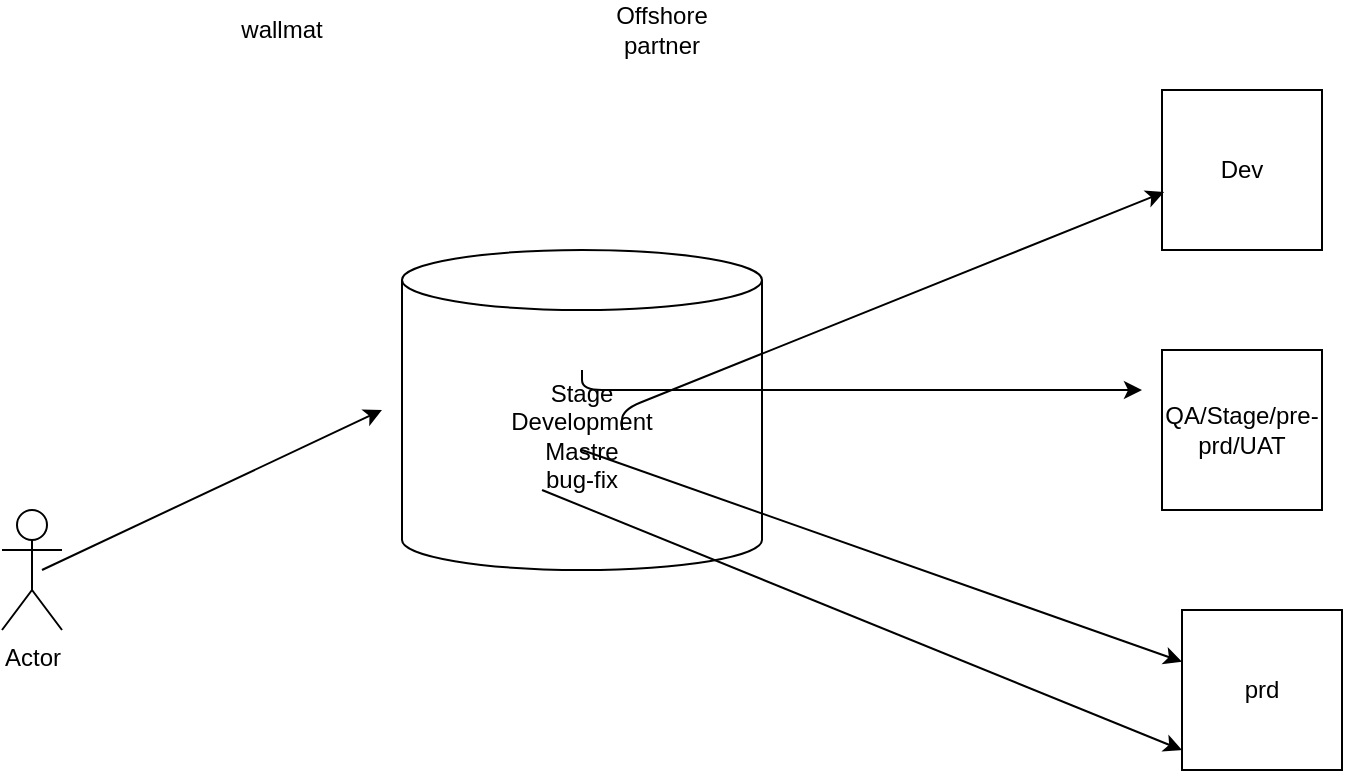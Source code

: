 <mxfile version="13.10.1" type="github" pages="2"><diagram id="FYyjxfDgaDg6tCX9EbnQ" name="Page-1"><mxGraphModel dx="946" dy="534" grid="1" gridSize="10" guides="1" tooltips="1" connect="1" arrows="1" fold="1" page="1" pageScale="1" pageWidth="850" pageHeight="1100" math="0" shadow="0"><root><mxCell id="0"/><mxCell id="1" parent="0"/><mxCell id="M5TQye9ctxU07gMT7oDW-1" value="Dev" style="whiteSpace=wrap;html=1;aspect=fixed;" parent="1" vertex="1"><mxGeometry x="620" y="70" width="80" height="80" as="geometry"/></mxCell><mxCell id="M5TQye9ctxU07gMT7oDW-2" value="QA/Stage/pre-prd/UAT" style="whiteSpace=wrap;html=1;aspect=fixed;" parent="1" vertex="1"><mxGeometry x="620" y="200" width="80" height="80" as="geometry"/></mxCell><mxCell id="M5TQye9ctxU07gMT7oDW-3" value="prd" style="whiteSpace=wrap;html=1;aspect=fixed;" parent="1" vertex="1"><mxGeometry x="630" y="330" width="80" height="80" as="geometry"/></mxCell><mxCell id="M5TQye9ctxU07gMT7oDW-4" value="wallmat&lt;span style=&quot;color: rgba(0 , 0 , 0 , 0) ; font-family: monospace ; font-size: 0px&quot;&gt;%3CmxGraphModel%3E%3Croot%3E%3CmxCell%20id%3D%220%22%2F%3E%3CmxCell%20id%3D%221%22%20parent%3D%220%22%2F%3E%3CmxCell%20id%3D%222%22%20value%3D%22%22%20style%3D%22whiteSpace%3Dwrap%3Bhtml%3D1%3Baspect%3Dfixed%3B%22%20vertex%3D%221%22%20parent%3D%221%22%3E%3CmxGeometry%20x%3D%22580%22%20y%3D%22160%22%20width%3D%2280%22%20height%3D%2280%22%20as%3D%22geometry%22%2F%3E%3C%2FmxCell%3E%3C%2Froot%3E%3C%2FmxGraphModel%3E&lt;/span&gt;" style="text;html=1;strokeColor=none;fillColor=none;align=center;verticalAlign=middle;whiteSpace=wrap;rounded=0;" parent="1" vertex="1"><mxGeometry x="160" y="30" width="40" height="20" as="geometry"/></mxCell><mxCell id="M5TQye9ctxU07gMT7oDW-5" value="Offshore partner" style="text;html=1;strokeColor=none;fillColor=none;align=center;verticalAlign=middle;whiteSpace=wrap;rounded=0;" parent="1" vertex="1"><mxGeometry x="350" y="30" width="40" height="20" as="geometry"/></mxCell><mxCell id="M5TQye9ctxU07gMT7oDW-6" value="Stage&lt;br&gt;Development&lt;br&gt;Mastre&lt;br&gt;bug-fix" style="shape=cylinder3;whiteSpace=wrap;html=1;boundedLbl=1;backgroundOutline=1;size=15;" parent="1" vertex="1"><mxGeometry x="240" y="150" width="180" height="160" as="geometry"/></mxCell><mxCell id="M5TQye9ctxU07gMT7oDW-7" value="Actor" style="shape=umlActor;verticalLabelPosition=bottom;verticalAlign=top;html=1;outlineConnect=0;" parent="1" vertex="1"><mxGeometry x="40" y="280" width="30" height="60" as="geometry"/></mxCell><mxCell id="M5TQye9ctxU07gMT7oDW-8" value="" style="endArrow=classic;html=1;" parent="1" edge="1"><mxGeometry width="50" height="50" relative="1" as="geometry"><mxPoint x="60" y="310" as="sourcePoint"/><mxPoint x="230" y="230" as="targetPoint"/><Array as="points"><mxPoint x="60" y="310"/></Array></mxGeometry></mxCell><mxCell id="M5TQye9ctxU07gMT7oDW-9" value="" style="endArrow=classic;html=1;" parent="1" edge="1"><mxGeometry width="50" height="50" relative="1" as="geometry"><mxPoint x="330" y="210" as="sourcePoint"/><mxPoint x="610" y="220" as="targetPoint"/><Array as="points"><mxPoint x="330" y="220"/></Array></mxGeometry></mxCell><mxCell id="M5TQye9ctxU07gMT7oDW-10" value="" style="endArrow=classic;html=1;entryX=0.013;entryY=0.638;entryDx=0;entryDy=0;entryPerimeter=0;" parent="1" target="M5TQye9ctxU07gMT7oDW-1" edge="1"><mxGeometry width="50" height="50" relative="1" as="geometry"><mxPoint x="350" y="240" as="sourcePoint"/><mxPoint x="450" y="220" as="targetPoint"/><Array as="points"><mxPoint x="350" y="240"/><mxPoint x="350" y="230"/></Array></mxGeometry></mxCell><mxCell id="M5TQye9ctxU07gMT7oDW-13" value="" style="endArrow=classic;html=1;exitX=0.5;exitY=0.625;exitDx=0;exitDy=0;exitPerimeter=0;" parent="1" source="M5TQye9ctxU07gMT7oDW-6" target="M5TQye9ctxU07gMT7oDW-3" edge="1"><mxGeometry width="50" height="50" relative="1" as="geometry"><mxPoint x="550" y="400" as="sourcePoint"/><mxPoint x="600" y="350" as="targetPoint"/></mxGeometry></mxCell><mxCell id="M5TQye9ctxU07gMT7oDW-16" value="" style="endArrow=classic;html=1;exitX=0.389;exitY=0.75;exitDx=0;exitDy=0;exitPerimeter=0;" parent="1" source="M5TQye9ctxU07gMT7oDW-6" edge="1"><mxGeometry width="50" height="50" relative="1" as="geometry"><mxPoint x="580" y="450" as="sourcePoint"/><mxPoint x="630" y="400" as="targetPoint"/></mxGeometry></mxCell></root></mxGraphModel></diagram><diagram id="B1zHKcF43YSL2UDEIcd7" name="Page-2"><mxGraphModel dx="946" dy="534" grid="1" gridSize="10" guides="1" tooltips="1" connect="1" arrows="1" fold="1" page="1" pageScale="1" pageWidth="850" pageHeight="1100" math="0" shadow="0"><root><mxCell id="d2nsQfct5l5wNlaMXnFM-0"/><mxCell id="d2nsQfct5l5wNlaMXnFM-1" parent="d2nsQfct5l5wNlaMXnFM-0"/><mxCell id="aJUBJvy3C2B3bCwvQ8P1-0" value="Tomcat&lt;br&gt;Java&lt;br&gt;" style="whiteSpace=wrap;html=1;aspect=fixed;" vertex="1" parent="d2nsQfct5l5wNlaMXnFM-1"><mxGeometry x="540" y="90" width="80" height="80" as="geometry"/></mxCell><mxCell id="aJUBJvy3C2B3bCwvQ8P1-1" value="Jenkins&lt;br&gt;Java&lt;br&gt;Maven&lt;br&gt;Git&lt;br&gt;Terraform&lt;br&gt;" style="whiteSpace=wrap;html=1;aspect=fixed;" vertex="1" parent="d2nsQfct5l5wNlaMXnFM-1"><mxGeometry x="270" y="170" width="110" height="110" as="geometry"/></mxCell><mxCell id="aJUBJvy3C2B3bCwvQ8P1-2" value="CodeRepo" style="shape=cylinder3;whiteSpace=wrap;html=1;boundedLbl=1;backgroundOutline=1;size=15;" vertex="1" parent="d2nsQfct5l5wNlaMXnFM-1"><mxGeometry x="80" y="80" width="60" height="80" as="geometry"/></mxCell><mxCell id="aJUBJvy3C2B3bCwvQ8P1-3" value="" style="endArrow=classic;html=1;entryX=0;entryY=0.25;entryDx=0;entryDy=0;exitX=0.855;exitY=1;exitDx=0;exitDy=-4.35;exitPerimeter=0;" edge="1" parent="d2nsQfct5l5wNlaMXnFM-1" source="aJUBJvy3C2B3bCwvQ8P1-2" target="aJUBJvy3C2B3bCwvQ8P1-1"><mxGeometry width="50" height="50" relative="1" as="geometry"><mxPoint x="140" y="190" as="sourcePoint"/><mxPoint x="190" y="140" as="targetPoint"/></mxGeometry></mxCell><mxCell id="aJUBJvy3C2B3bCwvQ8P1-4" value="ArtiFactRepo&lt;br&gt;Nexus" style="whiteSpace=wrap;html=1;aspect=fixed;" vertex="1" parent="d2nsQfct5l5wNlaMXnFM-1"><mxGeometry x="443" y="310" width="80" height="80" as="geometry"/></mxCell><mxCell id="aJUBJvy3C2B3bCwvQ8P1-5" value="" style="endArrow=classic;html=1;" edge="1" parent="d2nsQfct5l5wNlaMXnFM-1" source="aJUBJvy3C2B3bCwvQ8P1-1" target="aJUBJvy3C2B3bCwvQ8P1-4"><mxGeometry width="50" height="50" relative="1" as="geometry"><mxPoint x="370" y="320" as="sourcePoint"/><mxPoint x="420" y="270" as="targetPoint"/></mxGeometry></mxCell><mxCell id="aJUBJvy3C2B3bCwvQ8P1-6" value="" style="endArrow=classic;html=1;entryX=0;entryY=0.75;entryDx=0;entryDy=0;" edge="1" parent="d2nsQfct5l5wNlaMXnFM-1" target="aJUBJvy3C2B3bCwvQ8P1-0"><mxGeometry width="50" height="50" relative="1" as="geometry"><mxPoint x="380" y="240" as="sourcePoint"/><mxPoint x="430" y="190" as="targetPoint"/></mxGeometry></mxCell><mxCell id="aJUBJvy3C2B3bCwvQ8P1-7" value="CodeValidation&lt;br&gt;SonarQube&lt;br&gt;" style="whiteSpace=wrap;html=1;aspect=fixed;" vertex="1" parent="d2nsQfct5l5wNlaMXnFM-1"><mxGeometry x="277" y="327" width="100" height="100" as="geometry"/></mxCell><mxCell id="aJUBJvy3C2B3bCwvQ8P1-8" value="" style="endArrow=classic;html=1;exitX=0.327;exitY=1;exitDx=0;exitDy=0;exitPerimeter=0;entryX=0.37;entryY=0;entryDx=0;entryDy=0;entryPerimeter=0;" edge="1" parent="d2nsQfct5l5wNlaMXnFM-1" target="aJUBJvy3C2B3bCwvQ8P1-7"><mxGeometry width="50" height="50" relative="1" as="geometry"><mxPoint x="306.97" y="280" as="sourcePoint"/><mxPoint x="303" y="320" as="targetPoint"/></mxGeometry></mxCell><mxCell id="aJUBJvy3C2B3bCwvQ8P1-9" value="Logical Diagram&lt;br&gt;Java based Applciation CI/CD Pipeline&lt;br&gt;" style="text;html=1;strokeColor=none;fillColor=none;align=center;verticalAlign=middle;whiteSpace=wrap;rounded=0;" vertex="1" parent="d2nsQfct5l5wNlaMXnFM-1"><mxGeometry x="50" y="210" width="90" height="100" as="geometry"/></mxCell><mxCell id="aJUBJvy3C2B3bCwvQ8P1-10" value="Maven - is installed through jenkins tool cfg&lt;br&gt;Git and Terraform installed as OS pkgs" style="text;html=1;strokeColor=none;fillColor=none;align=center;verticalAlign=middle;whiteSpace=wrap;rounded=0;" vertex="1" parent="d2nsQfct5l5wNlaMXnFM-1"><mxGeometry x="50" y="330" width="110" height="100" as="geometry"/></mxCell><mxCell id="aJUBJvy3C2B3bCwvQ8P1-12" value="&lt;h1&gt;Physical Representation&lt;/h1&gt;" style="text;html=1;strokeColor=none;fillColor=none;spacing=5;spacingTop=-20;whiteSpace=wrap;overflow=hidden;rounded=0;" vertex="1" parent="d2nsQfct5l5wNlaMXnFM-1"><mxGeometry x="270" y="450" width="190" height="80" as="geometry"/></mxCell><mxCell id="aJUBJvy3C2B3bCwvQ8P1-13" value="T3-XLarge&lt;br&gt;AMI - Amazon AMI&lt;br&gt;Java&lt;br&gt;Maven&lt;br&gt;Git&lt;br&gt;Terraform&lt;br&gt;Jenkins&lt;br&gt;Tomcat" style="whiteSpace=wrap;html=1;aspect=fixed;" vertex="1" parent="d2nsQfct5l5wNlaMXnFM-1"><mxGeometry x="300" y="570" width="160" height="160" as="geometry"/></mxCell><mxCell id="aJUBJvy3C2B3bCwvQ8P1-14" value="CodeRepo" style="shape=cylinder3;whiteSpace=wrap;html=1;boundedLbl=1;backgroundOutline=1;size=15;" vertex="1" parent="d2nsQfct5l5wNlaMXnFM-1"><mxGeometry x="110" y="520" width="60" height="80" as="geometry"/></mxCell><mxCell id="aJUBJvy3C2B3bCwvQ8P1-15" value="" style="endArrow=classic;html=1;entryX=0;entryY=0.25;entryDx=0;entryDy=0;exitX=0.855;exitY=1;exitDx=0;exitDy=-4.35;exitPerimeter=0;" edge="1" parent="d2nsQfct5l5wNlaMXnFM-1" source="aJUBJvy3C2B3bCwvQ8P1-14"><mxGeometry width="50" height="50" relative="1" as="geometry"><mxPoint x="170" y="630" as="sourcePoint"/><mxPoint x="300" y="637.5" as="targetPoint"/></mxGeometry></mxCell></root></mxGraphModel></diagram></mxfile>